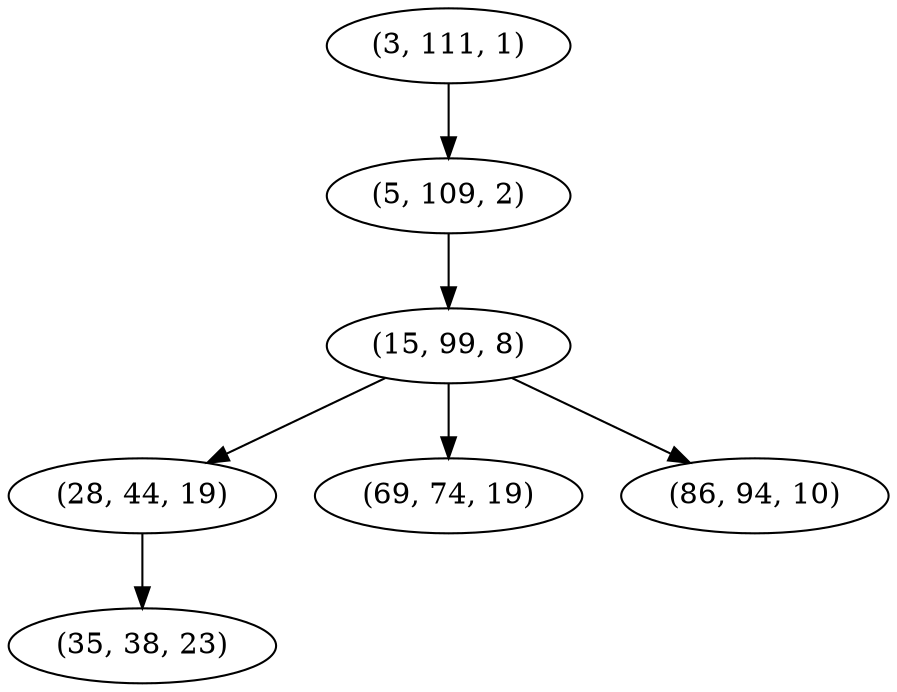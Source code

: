 digraph tree {
    "(3, 111, 1)";
    "(5, 109, 2)";
    "(15, 99, 8)";
    "(28, 44, 19)";
    "(35, 38, 23)";
    "(69, 74, 19)";
    "(86, 94, 10)";
    "(3, 111, 1)" -> "(5, 109, 2)";
    "(5, 109, 2)" -> "(15, 99, 8)";
    "(15, 99, 8)" -> "(28, 44, 19)";
    "(15, 99, 8)" -> "(69, 74, 19)";
    "(15, 99, 8)" -> "(86, 94, 10)";
    "(28, 44, 19)" -> "(35, 38, 23)";
}
